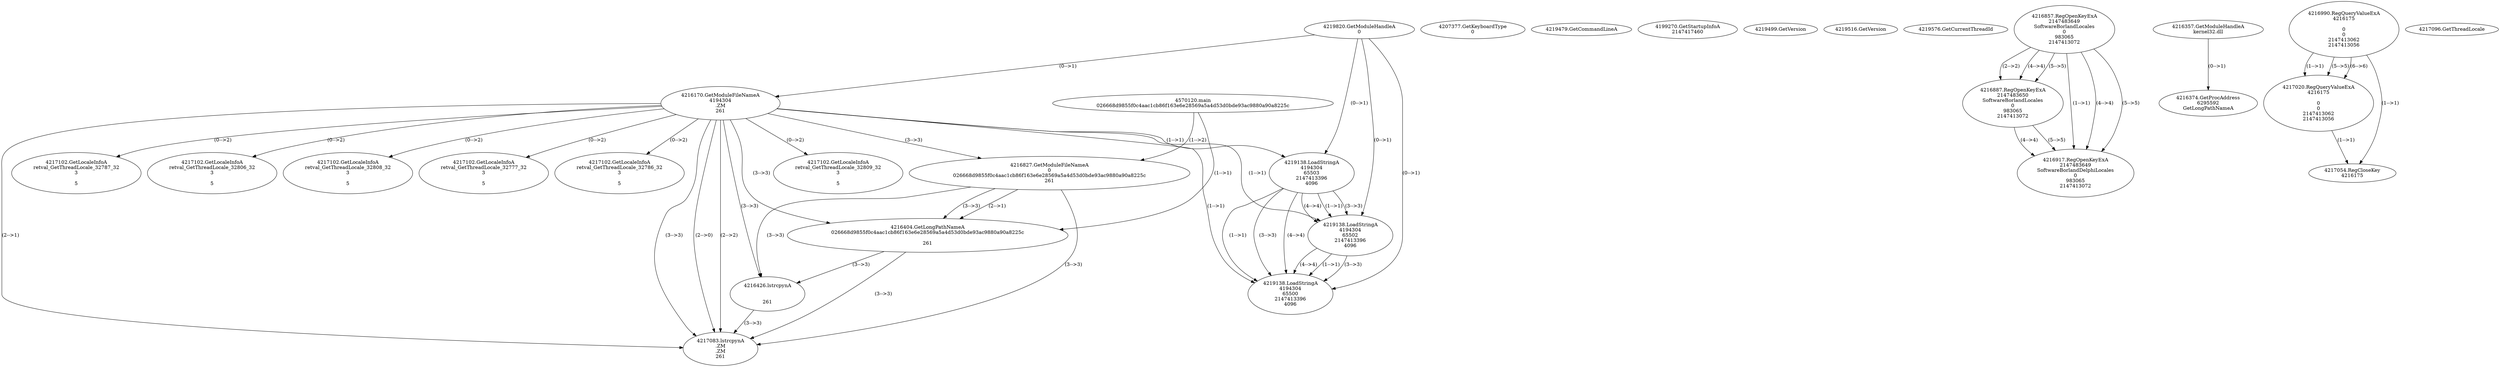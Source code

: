// Global SCDG with merge call
digraph {
	0 [label="4570120.main
026668d9855f0c4aac1cb86f163e6e28569a5a4d53d0bde93ac9880a90a8225c"]
	1 [label="4219820.GetModuleHandleA
0"]
	2 [label="4207377.GetKeyboardType
0"]
	3 [label="4219479.GetCommandLineA
"]
	4 [label="4199270.GetStartupInfoA
2147417460"]
	5 [label="4219499.GetVersion
"]
	6 [label="4219516.GetVersion
"]
	7 [label="4219576.GetCurrentThreadId
"]
	8 [label="4216170.GetModuleFileNameA
4194304
.ZM
261"]
	1 -> 8 [label="(0-->1)"]
	9 [label="4216827.GetModuleFileNameA
0
026668d9855f0c4aac1cb86f163e6e28569a5a4d53d0bde93ac9880a90a8225c
261"]
	0 -> 9 [label="(1-->2)"]
	8 -> 9 [label="(3-->3)"]
	10 [label="4216857.RegOpenKeyExA
2147483649
Software\Borland\Locales
0
983065
2147413072"]
	11 [label="4216887.RegOpenKeyExA
2147483650
Software\Borland\Locales
0
983065
2147413072"]
	10 -> 11 [label="(2-->2)"]
	10 -> 11 [label="(4-->4)"]
	10 -> 11 [label="(5-->5)"]
	12 [label="4216917.RegOpenKeyExA
2147483649
Software\Borland\Delphi\Locales
0
983065
2147413072"]
	10 -> 12 [label="(1-->1)"]
	10 -> 12 [label="(4-->4)"]
	11 -> 12 [label="(4-->4)"]
	10 -> 12 [label="(5-->5)"]
	11 -> 12 [label="(5-->5)"]
	13 [label="4216357.GetModuleHandleA
kernel32.dll"]
	14 [label="4216374.GetProcAddress
6295592
GetLongPathNameA"]
	13 -> 14 [label="(0-->1)"]
	15 [label="4216404.GetLongPathNameA
026668d9855f0c4aac1cb86f163e6e28569a5a4d53d0bde93ac9880a90a8225c

261"]
	0 -> 15 [label="(1-->1)"]
	9 -> 15 [label="(2-->1)"]
	8 -> 15 [label="(3-->3)"]
	9 -> 15 [label="(3-->3)"]
	16 [label="4216426.lstrcpynA


261"]
	8 -> 16 [label="(3-->3)"]
	9 -> 16 [label="(3-->3)"]
	15 -> 16 [label="(3-->3)"]
	17 [label="4216990.RegQueryValueExA
4216175

0
0
2147413062
2147413056"]
	18 [label="4217020.RegQueryValueExA
4216175

0
0
2147413062
2147413056"]
	17 -> 18 [label="(1-->1)"]
	17 -> 18 [label="(5-->5)"]
	17 -> 18 [label="(6-->6)"]
	19 [label="4217054.RegCloseKey
4216175"]
	17 -> 19 [label="(1-->1)"]
	18 -> 19 [label="(1-->1)"]
	20 [label="4217083.lstrcpynA
.ZM
.ZM
261"]
	8 -> 20 [label="(2-->1)"]
	8 -> 20 [label="(2-->2)"]
	8 -> 20 [label="(3-->3)"]
	9 -> 20 [label="(3-->3)"]
	15 -> 20 [label="(3-->3)"]
	16 -> 20 [label="(3-->3)"]
	8 -> 20 [label="(2-->0)"]
	21 [label="4217096.GetThreadLocale
"]
	22 [label="4217102.GetLocaleInfoA
retval_GetThreadLocale_32809_32
3

5"]
	8 -> 22 [label="(0-->2)"]
	23 [label="4219138.LoadStringA
4194304
65503
2147413396
4096"]
	1 -> 23 [label="(0-->1)"]
	8 -> 23 [label="(1-->1)"]
	24 [label="4217102.GetLocaleInfoA
retval_GetThreadLocale_32787_32
3

5"]
	8 -> 24 [label="(0-->2)"]
	25 [label="4219138.LoadStringA
4194304
65502
2147413396
4096"]
	1 -> 25 [label="(0-->1)"]
	8 -> 25 [label="(1-->1)"]
	23 -> 25 [label="(1-->1)"]
	23 -> 25 [label="(3-->3)"]
	23 -> 25 [label="(4-->4)"]
	26 [label="4217102.GetLocaleInfoA
retval_GetThreadLocale_32806_32
3

5"]
	8 -> 26 [label="(0-->2)"]
	27 [label="4217102.GetLocaleInfoA
retval_GetThreadLocale_32808_32
3

5"]
	8 -> 27 [label="(0-->2)"]
	28 [label="4217102.GetLocaleInfoA
retval_GetThreadLocale_32777_32
3

5"]
	8 -> 28 [label="(0-->2)"]
	29 [label="4217102.GetLocaleInfoA
retval_GetThreadLocale_32786_32
3

5"]
	8 -> 29 [label="(0-->2)"]
	30 [label="4219138.LoadStringA
4194304
65500
2147413396
4096"]
	1 -> 30 [label="(0-->1)"]
	8 -> 30 [label="(1-->1)"]
	23 -> 30 [label="(1-->1)"]
	25 -> 30 [label="(1-->1)"]
	23 -> 30 [label="(3-->3)"]
	25 -> 30 [label="(3-->3)"]
	23 -> 30 [label="(4-->4)"]
	25 -> 30 [label="(4-->4)"]
}
